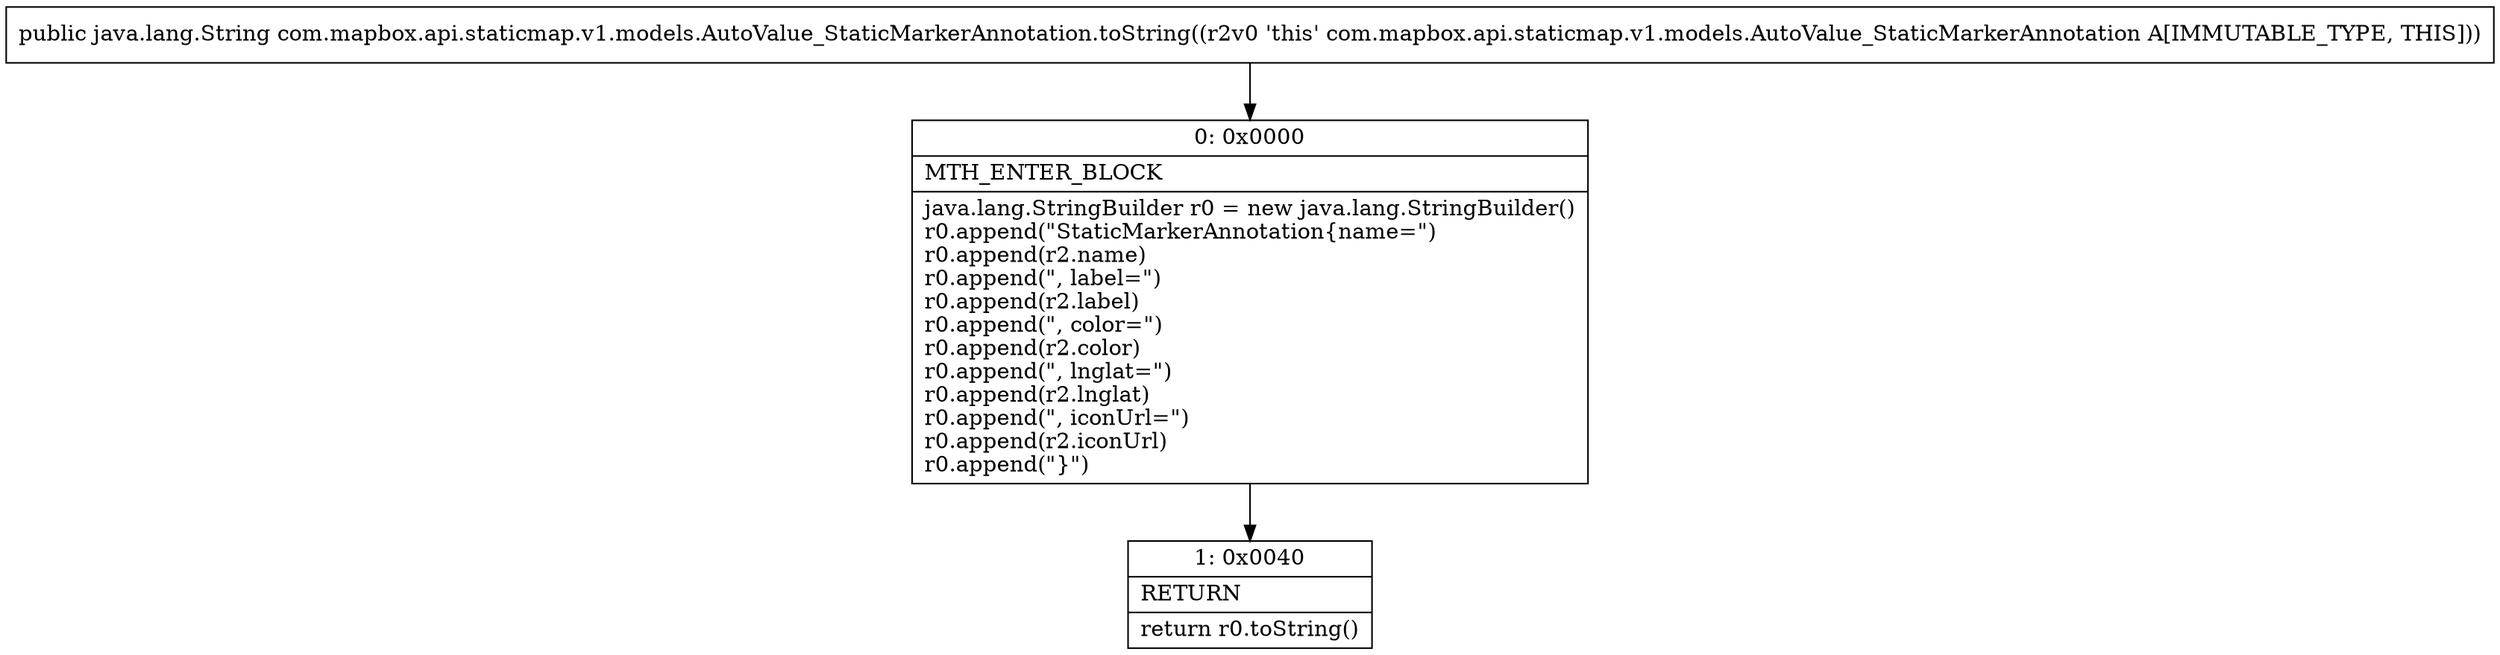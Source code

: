 digraph "CFG forcom.mapbox.api.staticmap.v1.models.AutoValue_StaticMarkerAnnotation.toString()Ljava\/lang\/String;" {
Node_0 [shape=record,label="{0\:\ 0x0000|MTH_ENTER_BLOCK\l|java.lang.StringBuilder r0 = new java.lang.StringBuilder()\lr0.append(\"StaticMarkerAnnotation\{name=\")\lr0.append(r2.name)\lr0.append(\", label=\")\lr0.append(r2.label)\lr0.append(\", color=\")\lr0.append(r2.color)\lr0.append(\", lnglat=\")\lr0.append(r2.lnglat)\lr0.append(\", iconUrl=\")\lr0.append(r2.iconUrl)\lr0.append(\"\}\")\l}"];
Node_1 [shape=record,label="{1\:\ 0x0040|RETURN\l|return r0.toString()\l}"];
MethodNode[shape=record,label="{public java.lang.String com.mapbox.api.staticmap.v1.models.AutoValue_StaticMarkerAnnotation.toString((r2v0 'this' com.mapbox.api.staticmap.v1.models.AutoValue_StaticMarkerAnnotation A[IMMUTABLE_TYPE, THIS])) }"];
MethodNode -> Node_0;
Node_0 -> Node_1;
}

